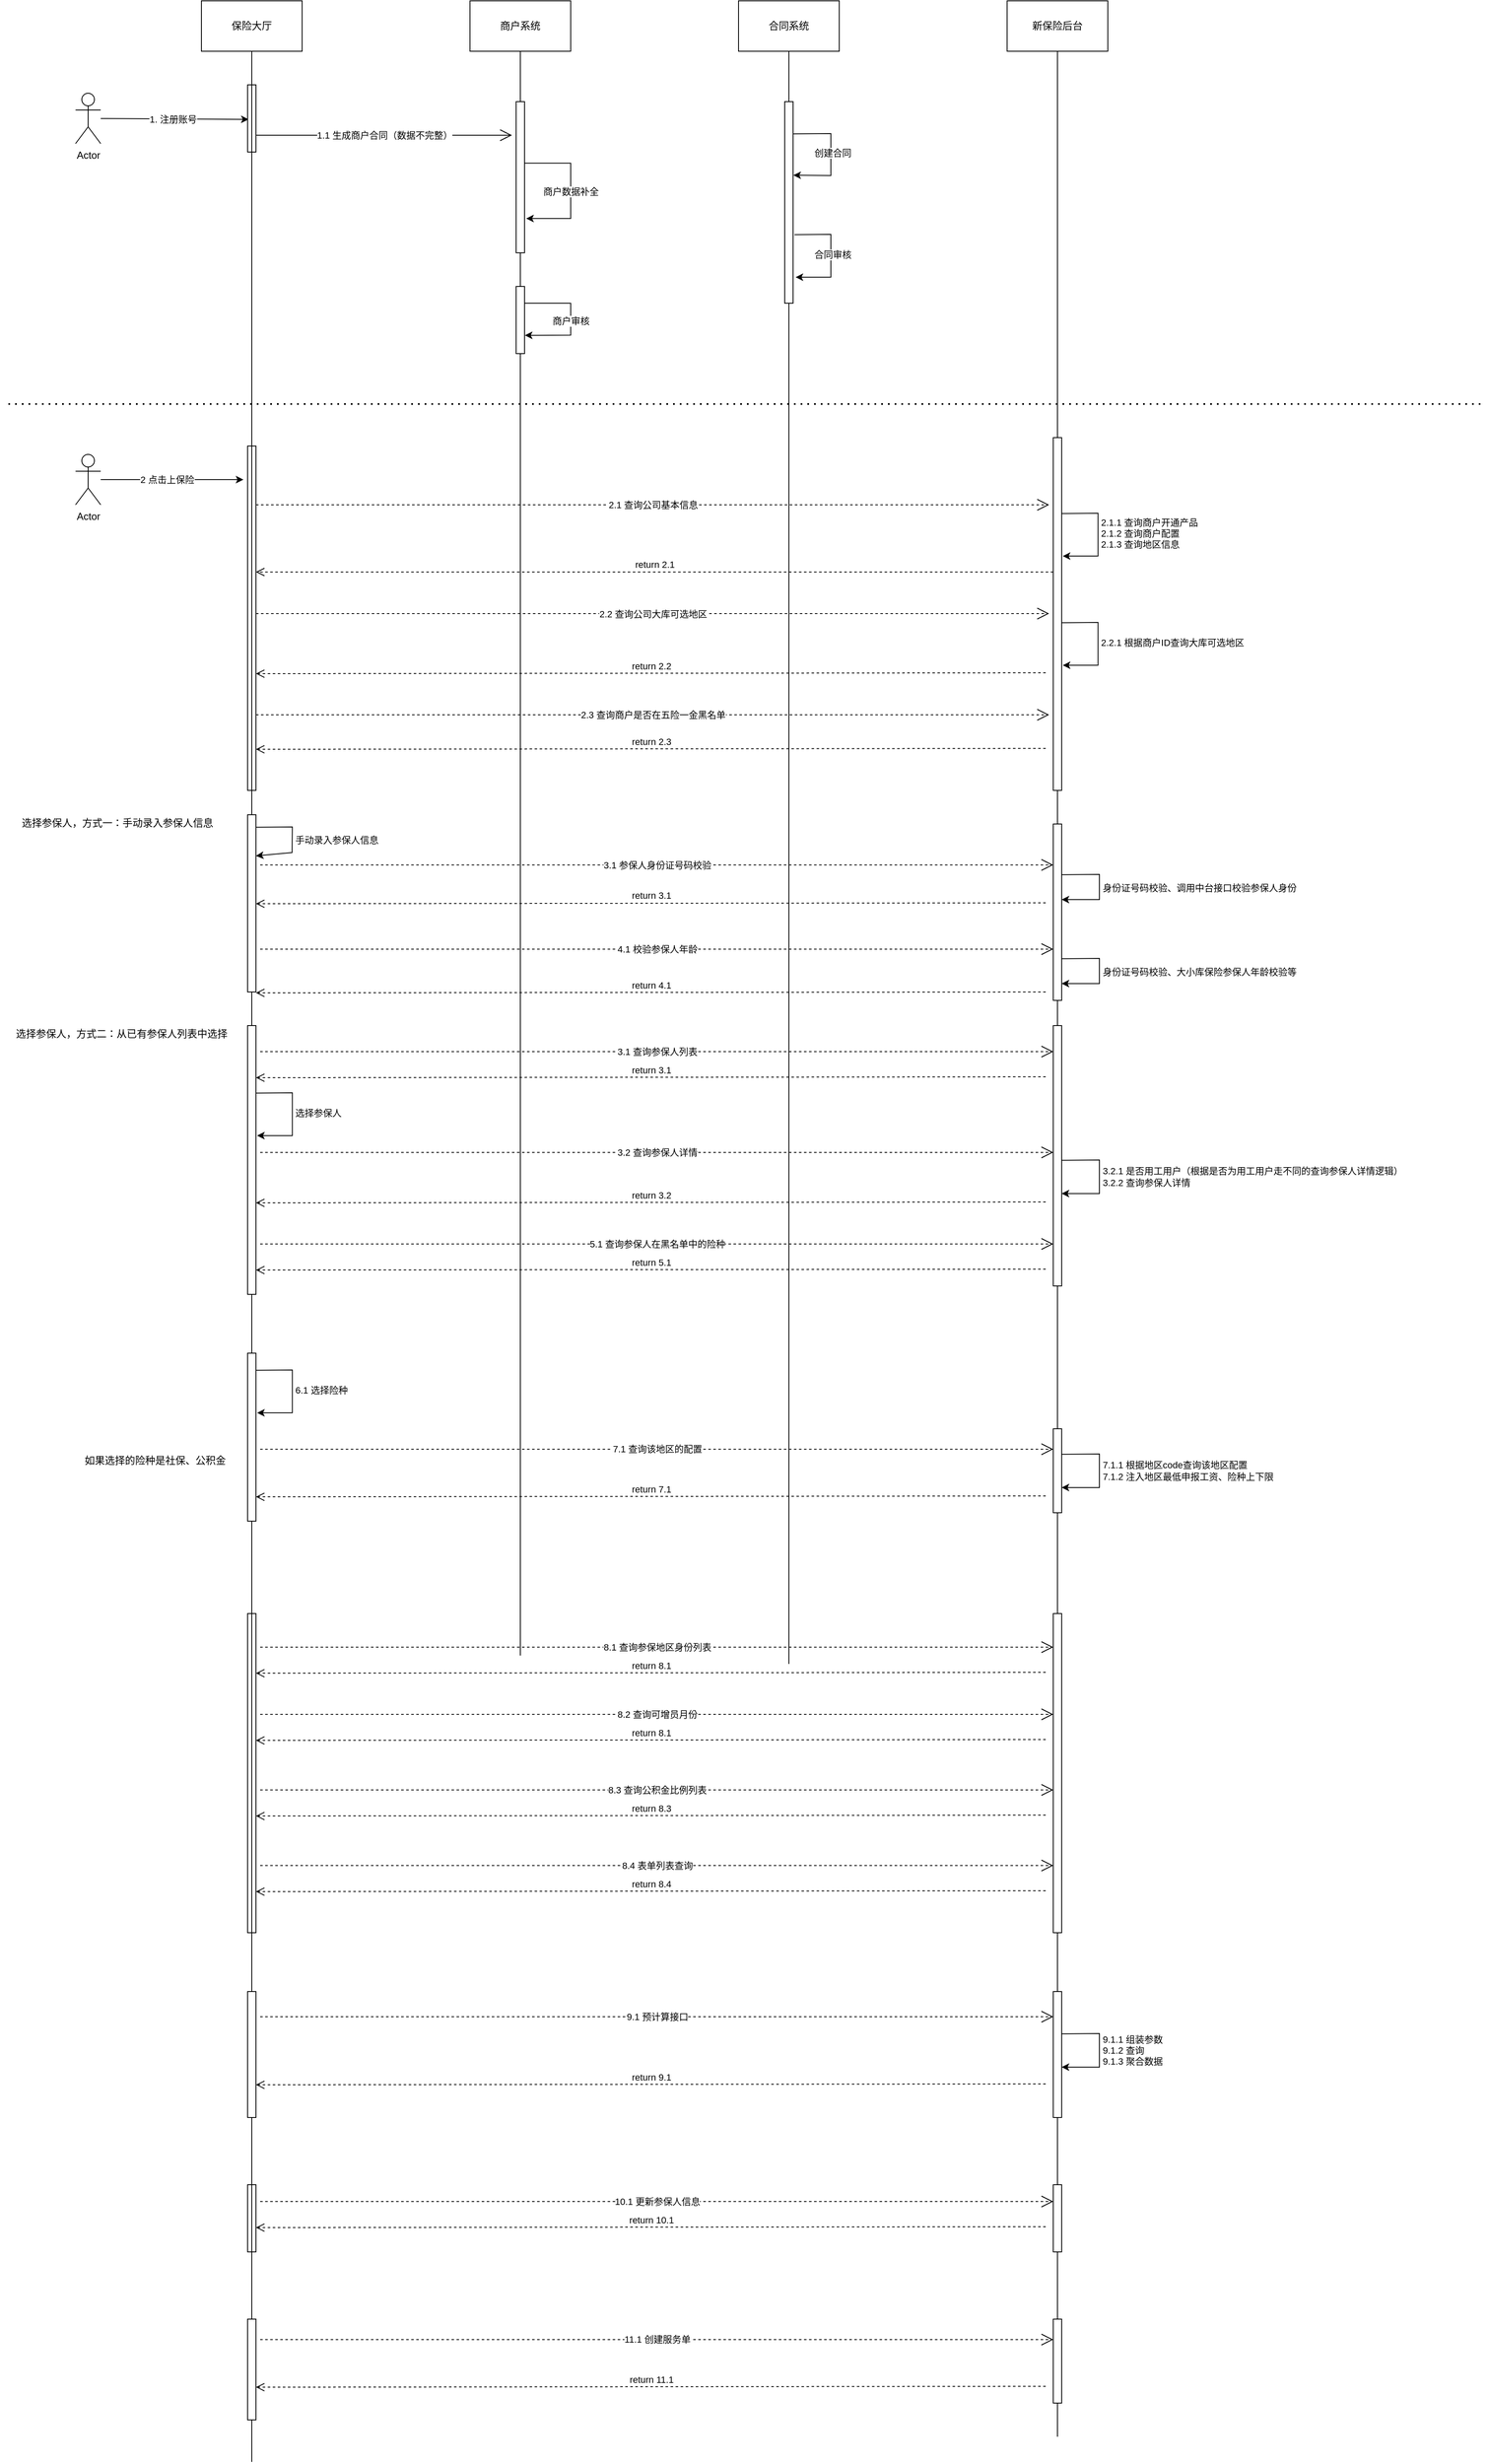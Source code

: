 <mxfile version="18.0.3" type="github">
  <diagram id="d8w7R_K9KF0pSqCfr8D_" name="Page-1">
    <mxGraphModel dx="2610" dy="993" grid="1" gridSize="10" guides="1" tooltips="1" connect="1" arrows="1" fold="1" page="1" pageScale="1" pageWidth="827" pageHeight="1169" math="0" shadow="0">
      <root>
        <mxCell id="0" />
        <mxCell id="1" parent="0" />
        <mxCell id="V_4nD2PLSTLIcI9bDjK_-57" value="" style="html=1;points=[];perimeter=orthogonalPerimeter;" vertex="1" parent="1">
          <mxGeometry x="455" y="380" width="10" height="80" as="geometry" />
        </mxCell>
        <mxCell id="V_4nD2PLSTLIcI9bDjK_-1" value="保险大厅" style="rounded=0;whiteSpace=wrap;html=1;" vertex="1" parent="1">
          <mxGeometry x="80" y="40" width="120" height="60" as="geometry" />
        </mxCell>
        <mxCell id="V_4nD2PLSTLIcI9bDjK_-54" style="edgeStyle=orthogonalEdgeStyle;rounded=0;orthogonalLoop=1;jettySize=auto;html=1;startArrow=none;startFill=0;endArrow=none;endFill=0;strokeWidth=1;" edge="1" parent="1" source="V_4nD2PLSTLIcI9bDjK_-57">
          <mxGeometry relative="1" as="geometry">
            <mxPoint x="460" y="2010" as="targetPoint" />
          </mxGeometry>
        </mxCell>
        <mxCell id="V_4nD2PLSTLIcI9bDjK_-2" value="商户系统" style="rounded=0;whiteSpace=wrap;html=1;" vertex="1" parent="1">
          <mxGeometry x="400" y="40" width="120" height="60" as="geometry" />
        </mxCell>
        <mxCell id="V_4nD2PLSTLIcI9bDjK_-52" style="edgeStyle=orthogonalEdgeStyle;rounded=0;orthogonalLoop=1;jettySize=auto;html=1;startArrow=none;startFill=0;endArrow=none;endFill=0;strokeWidth=1;" edge="1" parent="1" source="V_4nD2PLSTLIcI9bDjK_-50">
          <mxGeometry relative="1" as="geometry">
            <mxPoint x="780" y="2020" as="targetPoint" />
          </mxGeometry>
        </mxCell>
        <mxCell id="V_4nD2PLSTLIcI9bDjK_-3" value="合同系统" style="rounded=0;whiteSpace=wrap;html=1;" vertex="1" parent="1">
          <mxGeometry x="720" y="40" width="120" height="60" as="geometry" />
        </mxCell>
        <mxCell id="V_4nD2PLSTLIcI9bDjK_-87" style="edgeStyle=orthogonalEdgeStyle;rounded=0;orthogonalLoop=1;jettySize=auto;html=1;startArrow=none;startFill=0;endArrow=none;endFill=0;strokeWidth=1;" edge="1" parent="1" source="V_4nD2PLSTLIcI9bDjK_-188">
          <mxGeometry relative="1" as="geometry">
            <mxPoint x="1100" y="2940" as="targetPoint" />
          </mxGeometry>
        </mxCell>
        <mxCell id="V_4nD2PLSTLIcI9bDjK_-4" value="新保险后台" style="rounded=0;whiteSpace=wrap;html=1;" vertex="1" parent="1">
          <mxGeometry x="1040" y="40" width="120" height="60" as="geometry" />
        </mxCell>
        <mxCell id="V_4nD2PLSTLIcI9bDjK_-13" style="edgeStyle=none;rounded=0;orthogonalLoop=1;jettySize=auto;html=1;endArrow=classic;endFill=1;strokeWidth=1;entryX=0.122;entryY=0.514;entryDx=0;entryDy=0;entryPerimeter=0;" edge="1" parent="1" source="V_4nD2PLSTLIcI9bDjK_-9" target="V_4nD2PLSTLIcI9bDjK_-17">
          <mxGeometry relative="1" as="geometry">
            <mxPoint x="100" y="180" as="targetPoint" />
          </mxGeometry>
        </mxCell>
        <mxCell id="V_4nD2PLSTLIcI9bDjK_-14" value="1. 注册账号" style="edgeLabel;html=1;align=center;verticalAlign=middle;resizable=0;points=[];" vertex="1" connectable="0" parent="V_4nD2PLSTLIcI9bDjK_-13">
          <mxGeometry x="-0.027" relative="1" as="geometry">
            <mxPoint as="offset" />
          </mxGeometry>
        </mxCell>
        <mxCell id="V_4nD2PLSTLIcI9bDjK_-9" value="Actor" style="shape=umlActor;verticalLabelPosition=bottom;verticalAlign=top;html=1;outlineConnect=0;" vertex="1" parent="1">
          <mxGeometry x="-70" y="150" width="30" height="60" as="geometry" />
        </mxCell>
        <mxCell id="V_4nD2PLSTLIcI9bDjK_-17" value="" style="html=1;points=[];perimeter=orthogonalPerimeter;" vertex="1" parent="1">
          <mxGeometry x="135" y="140" width="10" height="80" as="geometry" />
        </mxCell>
        <mxCell id="V_4nD2PLSTLIcI9bDjK_-24" value="1.1 生成商户合同（数据不完整）" style="endArrow=open;endSize=12;html=1;rounded=0;strokeWidth=1;" edge="1" parent="1">
          <mxGeometry width="160" relative="1" as="geometry">
            <mxPoint x="145" y="200" as="sourcePoint" />
            <mxPoint x="450" y="200" as="targetPoint" />
          </mxGeometry>
        </mxCell>
        <mxCell id="V_4nD2PLSTLIcI9bDjK_-40" value="" style="edgeStyle=elbowEdgeStyle;elbow=vertical;endArrow=classic;html=1;rounded=0;strokeWidth=1;exitX=1;exitY=0.407;exitDx=0;exitDy=0;exitPerimeter=0;entryX=1.2;entryY=0.773;entryDx=0;entryDy=0;entryPerimeter=0;" edge="1" parent="1" source="V_4nD2PLSTLIcI9bDjK_-25" target="V_4nD2PLSTLIcI9bDjK_-25">
          <mxGeometry width="50" height="50" relative="1" as="geometry">
            <mxPoint x="470" y="270" as="sourcePoint" />
            <mxPoint x="520" y="220" as="targetPoint" />
            <Array as="points">
              <mxPoint x="520" y="240" />
              <mxPoint x="510" y="220" />
            </Array>
          </mxGeometry>
        </mxCell>
        <mxCell id="V_4nD2PLSTLIcI9bDjK_-41" value="商户数据补全" style="edgeLabel;html=1;align=center;verticalAlign=middle;resizable=0;points=[];" vertex="1" connectable="0" parent="V_4nD2PLSTLIcI9bDjK_-40">
          <mxGeometry x="-0.137" y="2" relative="1" as="geometry">
            <mxPoint x="-2" y="13" as="offset" />
          </mxGeometry>
        </mxCell>
        <mxCell id="V_4nD2PLSTLIcI9bDjK_-25" value="" style="html=1;points=[];perimeter=orthogonalPerimeter;" vertex="1" parent="1">
          <mxGeometry x="455" y="160" width="10" height="180" as="geometry" />
        </mxCell>
        <mxCell id="V_4nD2PLSTLIcI9bDjK_-55" value="" style="edgeStyle=orthogonalEdgeStyle;rounded=0;orthogonalLoop=1;jettySize=auto;html=1;startArrow=none;startFill=0;endArrow=none;endFill=0;strokeWidth=1;" edge="1" parent="1" source="V_4nD2PLSTLIcI9bDjK_-2" target="V_4nD2PLSTLIcI9bDjK_-25">
          <mxGeometry relative="1" as="geometry">
            <mxPoint x="460" y="982.5" as="targetPoint" />
            <mxPoint x="460" y="100.0" as="sourcePoint" />
          </mxGeometry>
        </mxCell>
        <mxCell id="V_4nD2PLSTLIcI9bDjK_-58" value="" style="edgeStyle=orthogonalEdgeStyle;rounded=0;orthogonalLoop=1;jettySize=auto;html=1;startArrow=none;startFill=0;endArrow=none;endFill=0;strokeWidth=1;" edge="1" parent="1" source="V_4nD2PLSTLIcI9bDjK_-25" target="V_4nD2PLSTLIcI9bDjK_-57">
          <mxGeometry relative="1" as="geometry">
            <mxPoint x="460" y="982.5" as="targetPoint" />
            <mxPoint x="460" y="310" as="sourcePoint" />
          </mxGeometry>
        </mxCell>
        <mxCell id="V_4nD2PLSTLIcI9bDjK_-67" value="" style="endArrow=classic;html=1;rounded=0;strokeWidth=1;entryX=1.042;entryY=0.728;entryDx=0;entryDy=0;entryPerimeter=0;" edge="1" parent="1" target="V_4nD2PLSTLIcI9bDjK_-57">
          <mxGeometry width="50" height="50" relative="1" as="geometry">
            <mxPoint x="465" y="400" as="sourcePoint" />
            <mxPoint x="560" y="410" as="targetPoint" />
            <Array as="points">
              <mxPoint x="520" y="400" />
              <mxPoint x="520" y="438" />
            </Array>
          </mxGeometry>
        </mxCell>
        <mxCell id="V_4nD2PLSTLIcI9bDjK_-68" value="商户审核" style="edgeLabel;html=1;align=center;verticalAlign=middle;resizable=0;points=[];" vertex="1" connectable="0" parent="V_4nD2PLSTLIcI9bDjK_-67">
          <mxGeometry x="-0.102" relative="1" as="geometry">
            <mxPoint y="9" as="offset" />
          </mxGeometry>
        </mxCell>
        <mxCell id="V_4nD2PLSTLIcI9bDjK_-69" value="" style="endArrow=classic;html=1;rounded=0;strokeWidth=1;exitX=1.033;exitY=0.16;exitDx=0;exitDy=0;exitPerimeter=0;entryX=1.033;entryY=0.365;entryDx=0;entryDy=0;entryPerimeter=0;" edge="1" parent="1" source="V_4nD2PLSTLIcI9bDjK_-50" target="V_4nD2PLSTLIcI9bDjK_-50">
          <mxGeometry width="50" height="50" relative="1" as="geometry">
            <mxPoint x="786" y="350" as="sourcePoint" />
            <mxPoint x="786" y="390" as="targetPoint" />
            <Array as="points">
              <mxPoint x="830" y="198" />
              <mxPoint x="830" y="248" />
            </Array>
          </mxGeometry>
        </mxCell>
        <mxCell id="V_4nD2PLSTLIcI9bDjK_-70" value="创建合同" style="edgeLabel;html=1;align=center;verticalAlign=middle;resizable=0;points=[];" vertex="1" connectable="0" parent="V_4nD2PLSTLIcI9bDjK_-69">
          <mxGeometry x="-0.036" y="2" relative="1" as="geometry">
            <mxPoint as="offset" />
          </mxGeometry>
        </mxCell>
        <mxCell id="V_4nD2PLSTLIcI9bDjK_-72" value="" style="endArrow=classic;html=1;rounded=0;strokeWidth=1;exitX=1.167;exitY=0.66;exitDx=0;exitDy=0;exitPerimeter=0;entryX=1.3;entryY=0.871;entryDx=0;entryDy=0;entryPerimeter=0;" edge="1" parent="1" source="V_4nD2PLSTLIcI9bDjK_-50" target="V_4nD2PLSTLIcI9bDjK_-50">
          <mxGeometry width="50" height="50" relative="1" as="geometry">
            <mxPoint x="770" y="570" as="sourcePoint" />
            <mxPoint x="785" y="560" as="targetPoint" />
            <Array as="points">
              <mxPoint x="830" y="318" />
              <mxPoint x="830" y="369" />
            </Array>
          </mxGeometry>
        </mxCell>
        <mxCell id="V_4nD2PLSTLIcI9bDjK_-73" value="合同审核" style="edgeLabel;html=1;align=center;verticalAlign=middle;resizable=0;points=[];" vertex="1" connectable="0" parent="V_4nD2PLSTLIcI9bDjK_-72">
          <mxGeometry x="-0.128" y="2" relative="1" as="geometry">
            <mxPoint y="8" as="offset" />
          </mxGeometry>
        </mxCell>
        <mxCell id="V_4nD2PLSTLIcI9bDjK_-50" value="" style="html=1;points=[];perimeter=orthogonalPerimeter;" vertex="1" parent="1">
          <mxGeometry x="775" y="160" width="10" height="240" as="geometry" />
        </mxCell>
        <mxCell id="V_4nD2PLSTLIcI9bDjK_-75" value="" style="edgeStyle=orthogonalEdgeStyle;rounded=0;orthogonalLoop=1;jettySize=auto;html=1;startArrow=none;startFill=0;endArrow=none;endFill=0;strokeWidth=1;" edge="1" parent="1" source="V_4nD2PLSTLIcI9bDjK_-3" target="V_4nD2PLSTLIcI9bDjK_-50">
          <mxGeometry relative="1" as="geometry">
            <mxPoint x="780" y="1681.25" as="targetPoint" />
            <mxPoint x="780" y="100" as="sourcePoint" />
          </mxGeometry>
        </mxCell>
        <mxCell id="V_4nD2PLSTLIcI9bDjK_-82" value="" style="html=1;points=[];perimeter=orthogonalPerimeter;" vertex="1" parent="1">
          <mxGeometry x="135" y="570" width="10" height="410" as="geometry" />
        </mxCell>
        <mxCell id="V_4nD2PLSTLIcI9bDjK_-85" style="edgeStyle=orthogonalEdgeStyle;rounded=0;orthogonalLoop=1;jettySize=auto;html=1;startArrow=none;startFill=0;endArrow=classic;endFill=1;strokeWidth=1;" edge="1" parent="1" source="V_4nD2PLSTLIcI9bDjK_-83">
          <mxGeometry relative="1" as="geometry">
            <mxPoint x="130" y="610" as="targetPoint" />
          </mxGeometry>
        </mxCell>
        <mxCell id="V_4nD2PLSTLIcI9bDjK_-86" value="2 点击上保险" style="edgeLabel;html=1;align=center;verticalAlign=middle;resizable=0;points=[];" vertex="1" connectable="0" parent="V_4nD2PLSTLIcI9bDjK_-85">
          <mxGeometry x="-0.299" y="4" relative="1" as="geometry">
            <mxPoint x="19" y="4" as="offset" />
          </mxGeometry>
        </mxCell>
        <mxCell id="V_4nD2PLSTLIcI9bDjK_-83" value="Actor" style="shape=umlActor;verticalLabelPosition=bottom;verticalAlign=top;html=1;outlineConnect=0;" vertex="1" parent="1">
          <mxGeometry x="-70" y="580" width="30" height="60" as="geometry" />
        </mxCell>
        <mxCell id="V_4nD2PLSTLIcI9bDjK_-88" value="" style="html=1;points=[];perimeter=orthogonalPerimeter;" vertex="1" parent="1">
          <mxGeometry x="1095" y="560" width="10" height="420" as="geometry" />
        </mxCell>
        <mxCell id="V_4nD2PLSTLIcI9bDjK_-89" value="" style="edgeStyle=orthogonalEdgeStyle;rounded=0;orthogonalLoop=1;jettySize=auto;html=1;startArrow=none;startFill=0;endArrow=none;endFill=0;strokeWidth=1;" edge="1" parent="1" source="V_4nD2PLSTLIcI9bDjK_-4" target="V_4nD2PLSTLIcI9bDjK_-88">
          <mxGeometry relative="1" as="geometry">
            <mxPoint x="1100" y="2246" as="targetPoint" />
            <mxPoint x="1100" y="100" as="sourcePoint" />
          </mxGeometry>
        </mxCell>
        <mxCell id="V_4nD2PLSTLIcI9bDjK_-90" value="2.1 查询公司基本信息" style="endArrow=open;endSize=12;dashed=1;html=1;rounded=0;strokeWidth=1;" edge="1" parent="1">
          <mxGeometry width="160" relative="1" as="geometry">
            <mxPoint x="145" y="640" as="sourcePoint" />
            <mxPoint x="1090" y="640" as="targetPoint" />
          </mxGeometry>
        </mxCell>
        <mxCell id="V_4nD2PLSTLIcI9bDjK_-91" value="2.2 查询公司大库可选地区" style="endArrow=open;endSize=12;dashed=1;html=1;rounded=0;strokeWidth=1;" edge="1" parent="1">
          <mxGeometry width="160" relative="1" as="geometry">
            <mxPoint x="145" y="769.5" as="sourcePoint" />
            <mxPoint x="1090" y="769.5" as="targetPoint" />
          </mxGeometry>
        </mxCell>
        <mxCell id="V_4nD2PLSTLIcI9bDjK_-92" value="2.3 查询商户是否在五险一金黑名单" style="endArrow=open;endSize=12;dashed=1;html=1;rounded=0;strokeWidth=1;" edge="1" parent="1">
          <mxGeometry width="160" relative="1" as="geometry">
            <mxPoint x="145" y="890" as="sourcePoint" />
            <mxPoint x="1090" y="890" as="targetPoint" />
          </mxGeometry>
        </mxCell>
        <mxCell id="V_4nD2PLSTLIcI9bDjK_-99" value="" style="endArrow=classic;html=1;rounded=0;strokeWidth=1;exitX=1.167;exitY=0.66;exitDx=0;exitDy=0;exitPerimeter=0;entryX=1.3;entryY=0.871;entryDx=0;entryDy=0;entryPerimeter=0;" edge="1" parent="1">
          <mxGeometry width="50" height="50" relative="1" as="geometry">
            <mxPoint x="1105" y="650.4" as="sourcePoint" />
            <mxPoint x="1106.33" y="701.04" as="targetPoint" />
            <Array as="points">
              <mxPoint x="1148.33" y="650" />
              <mxPoint x="1148.33" y="701" />
            </Array>
          </mxGeometry>
        </mxCell>
        <mxCell id="V_4nD2PLSTLIcI9bDjK_-100" value="2.1.1 查询商户开通产品&lt;br&gt;2.1.2 查询商户配置&lt;br&gt;2.1.3 查询地区信息" style="edgeLabel;html=1;align=left;verticalAlign=middle;resizable=0;points=[];" vertex="1" connectable="0" parent="V_4nD2PLSTLIcI9bDjK_-99">
          <mxGeometry x="-0.128" y="2" relative="1" as="geometry">
            <mxPoint y="8" as="offset" />
          </mxGeometry>
        </mxCell>
        <mxCell id="V_4nD2PLSTLIcI9bDjK_-101" value="return 2.1" style="html=1;verticalAlign=bottom;endArrow=open;dashed=1;endSize=8;rounded=0;strokeWidth=1;" edge="1" parent="1" target="V_4nD2PLSTLIcI9bDjK_-82">
          <mxGeometry relative="1" as="geometry">
            <mxPoint x="1095" y="720" as="sourcePoint" />
            <mxPoint x="155" y="720" as="targetPoint" />
          </mxGeometry>
        </mxCell>
        <mxCell id="V_4nD2PLSTLIcI9bDjK_-102" value="" style="endArrow=classic;html=1;rounded=0;strokeWidth=1;exitX=1.167;exitY=0.66;exitDx=0;exitDy=0;exitPerimeter=0;entryX=1.3;entryY=0.871;entryDx=0;entryDy=0;entryPerimeter=0;" edge="1" parent="1">
          <mxGeometry width="50" height="50" relative="1" as="geometry">
            <mxPoint x="1105" y="780.4" as="sourcePoint" />
            <mxPoint x="1106.33" y="831.04" as="targetPoint" />
            <Array as="points">
              <mxPoint x="1148.33" y="780" />
              <mxPoint x="1148.33" y="831" />
            </Array>
          </mxGeometry>
        </mxCell>
        <mxCell id="V_4nD2PLSTLIcI9bDjK_-103" value="2.2.1 根据商户ID查询大库可选地区" style="edgeLabel;html=1;align=left;verticalAlign=middle;resizable=0;points=[];" vertex="1" connectable="0" parent="V_4nD2PLSTLIcI9bDjK_-102">
          <mxGeometry x="-0.128" y="2" relative="1" as="geometry">
            <mxPoint y="8" as="offset" />
          </mxGeometry>
        </mxCell>
        <mxCell id="V_4nD2PLSTLIcI9bDjK_-104" value="return 2.2" style="html=1;verticalAlign=bottom;endArrow=open;dashed=1;endSize=8;rounded=0;strokeWidth=1;exitX=-0.4;exitY=0.384;exitDx=0;exitDy=0;exitPerimeter=0;" edge="1" parent="1">
          <mxGeometry relative="1" as="geometry">
            <mxPoint x="1086" y="840" as="sourcePoint" />
            <mxPoint x="145" y="841.04" as="targetPoint" />
          </mxGeometry>
        </mxCell>
        <mxCell id="V_4nD2PLSTLIcI9bDjK_-105" value="return 2.3" style="html=1;verticalAlign=bottom;endArrow=open;dashed=1;endSize=8;rounded=0;strokeWidth=1;exitX=-0.4;exitY=0.384;exitDx=0;exitDy=0;exitPerimeter=0;" edge="1" parent="1">
          <mxGeometry relative="1" as="geometry">
            <mxPoint x="1086" y="930" as="sourcePoint" />
            <mxPoint x="145" y="931.04" as="targetPoint" />
          </mxGeometry>
        </mxCell>
        <mxCell id="V_4nD2PLSTLIcI9bDjK_-142" style="edgeStyle=orthogonalEdgeStyle;rounded=0;orthogonalLoop=1;jettySize=auto;html=1;startArrow=none;startFill=0;endArrow=none;endFill=0;strokeWidth=1;" edge="1" parent="1" source="V_4nD2PLSTLIcI9bDjK_-194">
          <mxGeometry relative="1" as="geometry">
            <mxPoint x="140" y="2970" as="targetPoint" />
          </mxGeometry>
        </mxCell>
        <mxCell id="V_4nD2PLSTLIcI9bDjK_-107" value="" style="html=1;points=[];perimeter=orthogonalPerimeter;" vertex="1" parent="1">
          <mxGeometry x="135" y="1260" width="10" height="320" as="geometry" />
        </mxCell>
        <mxCell id="V_4nD2PLSTLIcI9bDjK_-108" value="" style="edgeStyle=orthogonalEdgeStyle;rounded=0;orthogonalLoop=1;jettySize=auto;html=1;startArrow=none;startFill=0;endArrow=none;endFill=0;strokeWidth=1;" edge="1" parent="1" source="V_4nD2PLSTLIcI9bDjK_-128" target="V_4nD2PLSTLIcI9bDjK_-107">
          <mxGeometry relative="1" as="geometry">
            <mxPoint x="140" y="1670" as="targetPoint" />
            <mxPoint x="140" y="100" as="sourcePoint" />
          </mxGeometry>
        </mxCell>
        <mxCell id="V_4nD2PLSTLIcI9bDjK_-111" value="" style="html=1;points=[];perimeter=orthogonalPerimeter;" vertex="1" parent="1">
          <mxGeometry x="1095" y="1260" width="10" height="310" as="geometry" />
        </mxCell>
        <mxCell id="V_4nD2PLSTLIcI9bDjK_-112" value="" style="edgeStyle=orthogonalEdgeStyle;rounded=0;orthogonalLoop=1;jettySize=auto;html=1;startArrow=none;startFill=0;endArrow=none;endFill=0;strokeWidth=1;" edge="1" parent="1" source="V_4nD2PLSTLIcI9bDjK_-133" target="V_4nD2PLSTLIcI9bDjK_-111">
          <mxGeometry relative="1" as="geometry">
            <mxPoint x="1100" y="2246" as="targetPoint" />
            <mxPoint x="1100" y="980" as="sourcePoint" />
          </mxGeometry>
        </mxCell>
        <mxCell id="V_4nD2PLSTLIcI9bDjK_-113" value="3.1 查询参保人列表" style="endArrow=open;endSize=12;dashed=1;html=1;rounded=0;strokeWidth=1;" edge="1" parent="1">
          <mxGeometry width="160" relative="1" as="geometry">
            <mxPoint x="150" y="1291" as="sourcePoint" />
            <mxPoint x="1095" y="1291" as="targetPoint" />
          </mxGeometry>
        </mxCell>
        <mxCell id="V_4nD2PLSTLIcI9bDjK_-114" value="" style="endArrow=classic;html=1;rounded=0;strokeWidth=1;exitX=1.167;exitY=0.66;exitDx=0;exitDy=0;exitPerimeter=0;entryX=1.3;entryY=0.871;entryDx=0;entryDy=0;entryPerimeter=0;" edge="1" parent="1">
          <mxGeometry width="50" height="50" relative="1" as="geometry">
            <mxPoint x="145" y="1340.36" as="sourcePoint" />
            <mxPoint x="146.33" y="1391" as="targetPoint" />
            <Array as="points">
              <mxPoint x="188.33" y="1339.96" />
              <mxPoint x="188.33" y="1390.96" />
            </Array>
          </mxGeometry>
        </mxCell>
        <mxCell id="V_4nD2PLSTLIcI9bDjK_-115" value="选择参保人" style="edgeLabel;html=1;align=left;verticalAlign=middle;resizable=0;points=[];" vertex="1" connectable="0" parent="V_4nD2PLSTLIcI9bDjK_-114">
          <mxGeometry x="-0.128" y="2" relative="1" as="geometry">
            <mxPoint y="8" as="offset" />
          </mxGeometry>
        </mxCell>
        <mxCell id="V_4nD2PLSTLIcI9bDjK_-117" value="return 3.1" style="html=1;verticalAlign=bottom;endArrow=open;dashed=1;endSize=8;rounded=0;strokeWidth=1;exitX=-0.4;exitY=0.384;exitDx=0;exitDy=0;exitPerimeter=0;" edge="1" parent="1">
          <mxGeometry relative="1" as="geometry">
            <mxPoint x="1086" y="1321" as="sourcePoint" />
            <mxPoint x="145" y="1322.04" as="targetPoint" />
          </mxGeometry>
        </mxCell>
        <mxCell id="V_4nD2PLSTLIcI9bDjK_-119" value="3.2 查询参保人详情" style="endArrow=open;endSize=12;dashed=1;html=1;rounded=0;strokeWidth=1;" edge="1" parent="1">
          <mxGeometry width="160" relative="1" as="geometry">
            <mxPoint x="150" y="1411" as="sourcePoint" />
            <mxPoint x="1095" y="1411" as="targetPoint" />
          </mxGeometry>
        </mxCell>
        <mxCell id="V_4nD2PLSTLIcI9bDjK_-121" value="return 3.2" style="html=1;verticalAlign=bottom;endArrow=open;dashed=1;endSize=8;rounded=0;strokeWidth=1;exitX=-0.4;exitY=0.384;exitDx=0;exitDy=0;exitPerimeter=0;" edge="1" parent="1">
          <mxGeometry relative="1" as="geometry">
            <mxPoint x="1086" y="1470" as="sourcePoint" />
            <mxPoint x="145" y="1471.04" as="targetPoint" />
          </mxGeometry>
        </mxCell>
        <mxCell id="V_4nD2PLSTLIcI9bDjK_-122" value="选择参保人，方式二：从已有参保人列表中选择" style="text;html=1;strokeColor=none;fillColor=none;align=center;verticalAlign=middle;whiteSpace=wrap;rounded=0;" vertex="1" parent="1">
          <mxGeometry x="-150" y="1260" width="270" height="19" as="geometry" />
        </mxCell>
        <mxCell id="V_4nD2PLSTLIcI9bDjK_-128" value="" style="html=1;points=[];perimeter=orthogonalPerimeter;" vertex="1" parent="1">
          <mxGeometry x="135" y="1009" width="10" height="211" as="geometry" />
        </mxCell>
        <mxCell id="V_4nD2PLSTLIcI9bDjK_-129" value="" style="edgeStyle=orthogonalEdgeStyle;rounded=0;orthogonalLoop=1;jettySize=auto;html=1;startArrow=none;startFill=0;endArrow=none;endFill=0;strokeWidth=1;" edge="1" parent="1" source="V_4nD2PLSTLIcI9bDjK_-1" target="V_4nD2PLSTLIcI9bDjK_-128">
          <mxGeometry relative="1" as="geometry">
            <mxPoint x="140" y="1129" as="targetPoint" />
            <mxPoint x="140" y="100" as="sourcePoint" />
          </mxGeometry>
        </mxCell>
        <mxCell id="V_4nD2PLSTLIcI9bDjK_-130" value="" style="endArrow=classic;html=1;rounded=0;strokeWidth=1;exitX=1.167;exitY=0.66;exitDx=0;exitDy=0;exitPerimeter=0;entryX=1;entryY=0.232;entryDx=0;entryDy=0;entryPerimeter=0;" edge="1" parent="1" target="V_4nD2PLSTLIcI9bDjK_-128">
          <mxGeometry width="50" height="50" relative="1" as="geometry">
            <mxPoint x="145" y="1023.88" as="sourcePoint" />
            <mxPoint x="150" y="1060" as="targetPoint" />
            <Array as="points">
              <mxPoint x="188.33" y="1023.48" />
              <mxPoint x="188" y="1054" />
            </Array>
          </mxGeometry>
        </mxCell>
        <mxCell id="V_4nD2PLSTLIcI9bDjK_-131" value="手动录入参保人信息" style="edgeLabel;html=1;align=left;verticalAlign=middle;resizable=0;points=[];" vertex="1" connectable="0" parent="V_4nD2PLSTLIcI9bDjK_-130">
          <mxGeometry x="-0.128" y="2" relative="1" as="geometry">
            <mxPoint y="8" as="offset" />
          </mxGeometry>
        </mxCell>
        <mxCell id="V_4nD2PLSTLIcI9bDjK_-132" value="选择参保人，方式一：手动录入参保人信息" style="text;html=1;strokeColor=none;fillColor=none;align=center;verticalAlign=middle;whiteSpace=wrap;rounded=0;" vertex="1" parent="1">
          <mxGeometry x="-160" y="1009" width="280" height="19" as="geometry" />
        </mxCell>
        <mxCell id="V_4nD2PLSTLIcI9bDjK_-133" value="" style="html=1;points=[];perimeter=orthogonalPerimeter;" vertex="1" parent="1">
          <mxGeometry x="1095" y="1020" width="10" height="210" as="geometry" />
        </mxCell>
        <mxCell id="V_4nD2PLSTLIcI9bDjK_-134" value="" style="edgeStyle=orthogonalEdgeStyle;rounded=0;orthogonalLoop=1;jettySize=auto;html=1;startArrow=none;startFill=0;endArrow=none;endFill=0;strokeWidth=1;" edge="1" parent="1" source="V_4nD2PLSTLIcI9bDjK_-88" target="V_4nD2PLSTLIcI9bDjK_-133">
          <mxGeometry relative="1" as="geometry">
            <mxPoint x="1100" y="1129" as="targetPoint" />
            <mxPoint x="1100" y="980" as="sourcePoint" />
          </mxGeometry>
        </mxCell>
        <mxCell id="V_4nD2PLSTLIcI9bDjK_-135" value="3.1 参保人身份证号码校验" style="endArrow=open;endSize=12;dashed=1;html=1;rounded=0;strokeWidth=1;" edge="1" parent="1">
          <mxGeometry width="160" relative="1" as="geometry">
            <mxPoint x="150" y="1068.75" as="sourcePoint" />
            <mxPoint x="1095" y="1068.75" as="targetPoint" />
          </mxGeometry>
        </mxCell>
        <mxCell id="V_4nD2PLSTLIcI9bDjK_-136" value="return 3.1" style="html=1;verticalAlign=bottom;endArrow=open;dashed=1;endSize=8;rounded=0;strokeWidth=1;exitX=-0.4;exitY=0.384;exitDx=0;exitDy=0;exitPerimeter=0;" edge="1" parent="1">
          <mxGeometry relative="1" as="geometry">
            <mxPoint x="1086" y="1113.88" as="sourcePoint" />
            <mxPoint x="145" y="1114.92" as="targetPoint" />
          </mxGeometry>
        </mxCell>
        <mxCell id="V_4nD2PLSTLIcI9bDjK_-138" value="" style="endArrow=none;dashed=1;html=1;dashPattern=1 3;strokeWidth=2;rounded=0;" edge="1" parent="1">
          <mxGeometry width="50" height="50" relative="1" as="geometry">
            <mxPoint x="-150" y="520" as="sourcePoint" />
            <mxPoint x="1610" y="520" as="targetPoint" />
          </mxGeometry>
        </mxCell>
        <mxCell id="V_4nD2PLSTLIcI9bDjK_-139" value="4.1 校验参保人年龄" style="endArrow=open;endSize=12;dashed=1;html=1;rounded=0;strokeWidth=1;" edge="1" parent="1">
          <mxGeometry width="160" relative="1" as="geometry">
            <mxPoint x="150" y="1169" as="sourcePoint" />
            <mxPoint x="1095" y="1169" as="targetPoint" />
          </mxGeometry>
        </mxCell>
        <mxCell id="V_4nD2PLSTLIcI9bDjK_-140" value="return 4.1" style="html=1;verticalAlign=bottom;endArrow=open;dashed=1;endSize=8;rounded=0;strokeWidth=1;exitX=-0.4;exitY=0.384;exitDx=0;exitDy=0;exitPerimeter=0;" edge="1" parent="1">
          <mxGeometry relative="1" as="geometry">
            <mxPoint x="1086" y="1220" as="sourcePoint" />
            <mxPoint x="145" y="1221.04" as="targetPoint" />
          </mxGeometry>
        </mxCell>
        <mxCell id="V_4nD2PLSTLIcI9bDjK_-145" value="5.1 查询参保人在黑名单中的险种" style="endArrow=open;endSize=12;dashed=1;html=1;rounded=0;strokeWidth=1;" edge="1" parent="1">
          <mxGeometry width="160" relative="1" as="geometry">
            <mxPoint x="150" y="1520" as="sourcePoint" />
            <mxPoint x="1095" y="1520" as="targetPoint" />
          </mxGeometry>
        </mxCell>
        <mxCell id="V_4nD2PLSTLIcI9bDjK_-146" value="return 5.1" style="html=1;verticalAlign=bottom;endArrow=open;dashed=1;endSize=8;rounded=0;strokeWidth=1;exitX=-0.4;exitY=0.384;exitDx=0;exitDy=0;exitPerimeter=0;" edge="1" parent="1">
          <mxGeometry relative="1" as="geometry">
            <mxPoint x="1086" y="1550" as="sourcePoint" />
            <mxPoint x="145" y="1551.04" as="targetPoint" />
          </mxGeometry>
        </mxCell>
        <mxCell id="V_4nD2PLSTLIcI9bDjK_-147" value="" style="html=1;points=[];perimeter=orthogonalPerimeter;" vertex="1" parent="1">
          <mxGeometry x="135" y="1650" width="10" height="200" as="geometry" />
        </mxCell>
        <mxCell id="V_4nD2PLSTLIcI9bDjK_-148" value="" style="edgeStyle=orthogonalEdgeStyle;rounded=0;orthogonalLoop=1;jettySize=auto;html=1;startArrow=none;startFill=0;endArrow=none;endFill=0;strokeWidth=1;" edge="1" parent="1" source="V_4nD2PLSTLIcI9bDjK_-107" target="V_4nD2PLSTLIcI9bDjK_-147">
          <mxGeometry relative="1" as="geometry">
            <mxPoint x="140" y="1930" as="targetPoint" />
            <mxPoint x="140" y="1580" as="sourcePoint" />
          </mxGeometry>
        </mxCell>
        <mxCell id="V_4nD2PLSTLIcI9bDjK_-149" value="" style="endArrow=classic;html=1;rounded=0;strokeWidth=1;exitX=1.167;exitY=0.66;exitDx=0;exitDy=0;exitPerimeter=0;entryX=1.3;entryY=0.871;entryDx=0;entryDy=0;entryPerimeter=0;" edge="1" parent="1">
          <mxGeometry width="50" height="50" relative="1" as="geometry">
            <mxPoint x="145" y="1670.4" as="sourcePoint" />
            <mxPoint x="146.33" y="1721.04" as="targetPoint" />
            <Array as="points">
              <mxPoint x="188.33" y="1670" />
              <mxPoint x="188.33" y="1721" />
            </Array>
          </mxGeometry>
        </mxCell>
        <mxCell id="V_4nD2PLSTLIcI9bDjK_-150" value="6.1 选择险种" style="edgeLabel;html=1;align=left;verticalAlign=middle;resizable=0;points=[];" vertex="1" connectable="0" parent="V_4nD2PLSTLIcI9bDjK_-149">
          <mxGeometry x="-0.128" y="2" relative="1" as="geometry">
            <mxPoint y="8" as="offset" />
          </mxGeometry>
        </mxCell>
        <mxCell id="V_4nD2PLSTLIcI9bDjK_-151" value="" style="html=1;points=[];perimeter=orthogonalPerimeter;" vertex="1" parent="1">
          <mxGeometry x="1095" y="1740" width="10" height="100" as="geometry" />
        </mxCell>
        <mxCell id="V_4nD2PLSTLIcI9bDjK_-152" value="" style="edgeStyle=orthogonalEdgeStyle;rounded=0;orthogonalLoop=1;jettySize=auto;html=1;startArrow=none;startFill=0;endArrow=none;endFill=0;strokeWidth=1;" edge="1" parent="1" source="V_4nD2PLSTLIcI9bDjK_-111" target="V_4nD2PLSTLIcI9bDjK_-151">
          <mxGeometry relative="1" as="geometry">
            <mxPoint x="1100" y="2246" as="targetPoint" />
            <mxPoint x="1100" y="1570" as="sourcePoint" />
          </mxGeometry>
        </mxCell>
        <mxCell id="V_4nD2PLSTLIcI9bDjK_-153" value="7.1 查询该地区的配置" style="endArrow=open;endSize=12;dashed=1;html=1;rounded=0;strokeWidth=1;" edge="1" parent="1">
          <mxGeometry width="160" relative="1" as="geometry">
            <mxPoint x="150" y="1764.38" as="sourcePoint" />
            <mxPoint x="1095" y="1764.38" as="targetPoint" />
          </mxGeometry>
        </mxCell>
        <mxCell id="V_4nD2PLSTLIcI9bDjK_-154" value="return 7.1" style="html=1;verticalAlign=bottom;endArrow=open;dashed=1;endSize=8;rounded=0;strokeWidth=1;exitX=-0.4;exitY=0.384;exitDx=0;exitDy=0;exitPerimeter=0;" edge="1" parent="1">
          <mxGeometry relative="1" as="geometry">
            <mxPoint x="1086" y="1820" as="sourcePoint" />
            <mxPoint x="145" y="1821.04" as="targetPoint" />
          </mxGeometry>
        </mxCell>
        <mxCell id="V_4nD2PLSTLIcI9bDjK_-157" value="如果选择的险种是社保、公积金" style="text;html=1;strokeColor=none;fillColor=none;align=center;verticalAlign=middle;whiteSpace=wrap;rounded=0;" vertex="1" parent="1">
          <mxGeometry x="-70" y="1760" width="190" height="35" as="geometry" />
        </mxCell>
        <mxCell id="V_4nD2PLSTLIcI9bDjK_-158" value="" style="html=1;points=[];perimeter=orthogonalPerimeter;" vertex="1" parent="1">
          <mxGeometry x="135" y="1960" width="10" height="380" as="geometry" />
        </mxCell>
        <mxCell id="V_4nD2PLSTLIcI9bDjK_-159" value="" style="html=1;points=[];perimeter=orthogonalPerimeter;" vertex="1" parent="1">
          <mxGeometry x="1095" y="1960" width="10" height="380" as="geometry" />
        </mxCell>
        <mxCell id="V_4nD2PLSTLIcI9bDjK_-160" value="" style="edgeStyle=orthogonalEdgeStyle;rounded=0;orthogonalLoop=1;jettySize=auto;html=1;startArrow=none;startFill=0;endArrow=none;endFill=0;strokeWidth=1;" edge="1" parent="1" source="V_4nD2PLSTLIcI9bDjK_-151" target="V_4nD2PLSTLIcI9bDjK_-159">
          <mxGeometry relative="1" as="geometry">
            <mxPoint x="1100" y="2246" as="targetPoint" />
            <mxPoint x="1100" y="1820" as="sourcePoint" />
          </mxGeometry>
        </mxCell>
        <mxCell id="V_4nD2PLSTLIcI9bDjK_-161" value="8.1 查询参保地区身份列表" style="endArrow=open;endSize=12;dashed=1;html=1;rounded=0;strokeWidth=1;" edge="1" parent="1">
          <mxGeometry width="160" relative="1" as="geometry">
            <mxPoint x="150" y="2000.0" as="sourcePoint" />
            <mxPoint x="1095" y="2000.0" as="targetPoint" />
          </mxGeometry>
        </mxCell>
        <mxCell id="V_4nD2PLSTLIcI9bDjK_-162" value="return 8.1" style="html=1;verticalAlign=bottom;endArrow=open;dashed=1;endSize=8;rounded=0;strokeWidth=1;exitX=-0.4;exitY=0.384;exitDx=0;exitDy=0;exitPerimeter=0;" edge="1" parent="1">
          <mxGeometry relative="1" as="geometry">
            <mxPoint x="1086" y="2030.0" as="sourcePoint" />
            <mxPoint x="145" y="2031.04" as="targetPoint" />
          </mxGeometry>
        </mxCell>
        <mxCell id="V_4nD2PLSTLIcI9bDjK_-163" value="8.2 查询可增员月份" style="endArrow=open;endSize=12;dashed=1;html=1;rounded=0;strokeWidth=1;" edge="1" parent="1">
          <mxGeometry width="160" relative="1" as="geometry">
            <mxPoint x="150" y="2080.0" as="sourcePoint" />
            <mxPoint x="1095" y="2080.0" as="targetPoint" />
          </mxGeometry>
        </mxCell>
        <mxCell id="V_4nD2PLSTLIcI9bDjK_-164" value="return 8.1" style="html=1;verticalAlign=bottom;endArrow=open;dashed=1;endSize=8;rounded=0;strokeWidth=1;exitX=-0.4;exitY=0.384;exitDx=0;exitDy=0;exitPerimeter=0;" edge="1" parent="1">
          <mxGeometry relative="1" as="geometry">
            <mxPoint x="1086" y="2110.0" as="sourcePoint" />
            <mxPoint x="145" y="2111.04" as="targetPoint" />
          </mxGeometry>
        </mxCell>
        <mxCell id="V_4nD2PLSTLIcI9bDjK_-165" value="8.3 查询公积金比例列表" style="endArrow=open;endSize=12;dashed=1;html=1;rounded=0;strokeWidth=1;" edge="1" parent="1">
          <mxGeometry width="160" relative="1" as="geometry">
            <mxPoint x="150" y="2170.0" as="sourcePoint" />
            <mxPoint x="1095" y="2170.0" as="targetPoint" />
          </mxGeometry>
        </mxCell>
        <mxCell id="V_4nD2PLSTLIcI9bDjK_-166" value="return 8.3" style="html=1;verticalAlign=bottom;endArrow=open;dashed=1;endSize=8;rounded=0;strokeWidth=1;exitX=-0.4;exitY=0.384;exitDx=0;exitDy=0;exitPerimeter=0;" edge="1" parent="1">
          <mxGeometry relative="1" as="geometry">
            <mxPoint x="1086" y="2200.0" as="sourcePoint" />
            <mxPoint x="145" y="2201.04" as="targetPoint" />
          </mxGeometry>
        </mxCell>
        <mxCell id="V_4nD2PLSTLIcI9bDjK_-167" value="8.4 表单列表查询" style="endArrow=open;endSize=12;dashed=1;html=1;rounded=0;strokeWidth=1;" edge="1" parent="1">
          <mxGeometry width="160" relative="1" as="geometry">
            <mxPoint x="150" y="2260.0" as="sourcePoint" />
            <mxPoint x="1095" y="2260.0" as="targetPoint" />
          </mxGeometry>
        </mxCell>
        <mxCell id="V_4nD2PLSTLIcI9bDjK_-168" value="return 8.4" style="html=1;verticalAlign=bottom;endArrow=open;dashed=1;endSize=8;rounded=0;strokeWidth=1;exitX=-0.4;exitY=0.384;exitDx=0;exitDy=0;exitPerimeter=0;" edge="1" parent="1">
          <mxGeometry relative="1" as="geometry">
            <mxPoint x="1086" y="2290.0" as="sourcePoint" />
            <mxPoint x="145" y="2291.04" as="targetPoint" />
          </mxGeometry>
        </mxCell>
        <mxCell id="V_4nD2PLSTLIcI9bDjK_-169" value="" style="endArrow=classic;html=1;rounded=0;strokeWidth=1;exitX=1.167;exitY=0.66;exitDx=0;exitDy=0;exitPerimeter=0;" edge="1" parent="1" target="V_4nD2PLSTLIcI9bDjK_-133">
          <mxGeometry width="50" height="50" relative="1" as="geometry">
            <mxPoint x="1105" y="1080.4" as="sourcePoint" />
            <mxPoint x="1110" y="1110" as="targetPoint" />
            <Array as="points">
              <mxPoint x="1150" y="1080" />
              <mxPoint x="1150" y="1110" />
            </Array>
          </mxGeometry>
        </mxCell>
        <mxCell id="V_4nD2PLSTLIcI9bDjK_-170" value="身份证号码校验、调用中台接口校验参保人身份" style="edgeLabel;html=1;align=left;verticalAlign=middle;resizable=0;points=[];" vertex="1" connectable="0" parent="V_4nD2PLSTLIcI9bDjK_-169">
          <mxGeometry x="-0.128" y="2" relative="1" as="geometry">
            <mxPoint y="8" as="offset" />
          </mxGeometry>
        </mxCell>
        <mxCell id="V_4nD2PLSTLIcI9bDjK_-171" value="" style="endArrow=classic;html=1;rounded=0;strokeWidth=1;exitX=1.167;exitY=0.66;exitDx=0;exitDy=0;exitPerimeter=0;" edge="1" parent="1">
          <mxGeometry width="50" height="50" relative="1" as="geometry">
            <mxPoint x="1105" y="1180.4" as="sourcePoint" />
            <mxPoint x="1105" y="1210" as="targetPoint" />
            <Array as="points">
              <mxPoint x="1150" y="1180" />
              <mxPoint x="1150" y="1210" />
            </Array>
          </mxGeometry>
        </mxCell>
        <mxCell id="V_4nD2PLSTLIcI9bDjK_-172" value="身份证号码校验、大小库保险参保人年龄校验等" style="edgeLabel;html=1;align=left;verticalAlign=middle;resizable=0;points=[];" vertex="1" connectable="0" parent="V_4nD2PLSTLIcI9bDjK_-171">
          <mxGeometry x="-0.128" y="2" relative="1" as="geometry">
            <mxPoint y="8" as="offset" />
          </mxGeometry>
        </mxCell>
        <mxCell id="V_4nD2PLSTLIcI9bDjK_-173" value="" style="endArrow=classic;html=1;rounded=0;strokeWidth=1;exitX=1.167;exitY=0.66;exitDx=0;exitDy=0;exitPerimeter=0;" edge="1" parent="1">
          <mxGeometry width="50" height="50" relative="1" as="geometry">
            <mxPoint x="1105" y="1420.4" as="sourcePoint" />
            <mxPoint x="1105" y="1460" as="targetPoint" />
            <Array as="points">
              <mxPoint x="1150" y="1420" />
              <mxPoint x="1150" y="1460" />
            </Array>
          </mxGeometry>
        </mxCell>
        <mxCell id="V_4nD2PLSTLIcI9bDjK_-174" value="3.2.1 是否用工用户（根据是否为用工用户走不同的查询参保人详情逻辑）&lt;br&gt;3.2.2 查询参保人详情" style="edgeLabel;html=1;align=left;verticalAlign=middle;resizable=0;points=[];" vertex="1" connectable="0" parent="V_4nD2PLSTLIcI9bDjK_-173">
          <mxGeometry x="-0.128" y="2" relative="1" as="geometry">
            <mxPoint y="8" as="offset" />
          </mxGeometry>
        </mxCell>
        <mxCell id="V_4nD2PLSTLIcI9bDjK_-175" value="" style="endArrow=classic;html=1;rounded=0;strokeWidth=1;exitX=1.167;exitY=0.66;exitDx=0;exitDy=0;exitPerimeter=0;" edge="1" parent="1">
          <mxGeometry width="50" height="50" relative="1" as="geometry">
            <mxPoint x="1105" y="1770.4" as="sourcePoint" />
            <mxPoint x="1105" y="1810" as="targetPoint" />
            <Array as="points">
              <mxPoint x="1150" y="1770" />
              <mxPoint x="1150" y="1810" />
            </Array>
          </mxGeometry>
        </mxCell>
        <mxCell id="V_4nD2PLSTLIcI9bDjK_-176" value="7.1.1 根据地区code查询该地区配置&lt;br&gt;7.1.2 注入地区最低申报工资、险种上下限" style="edgeLabel;html=1;align=left;verticalAlign=middle;resizable=0;points=[];" vertex="1" connectable="0" parent="V_4nD2PLSTLIcI9bDjK_-175">
          <mxGeometry x="-0.128" y="2" relative="1" as="geometry">
            <mxPoint y="8" as="offset" />
          </mxGeometry>
        </mxCell>
        <mxCell id="V_4nD2PLSTLIcI9bDjK_-179" value="" style="html=1;points=[];perimeter=orthogonalPerimeter;" vertex="1" parent="1">
          <mxGeometry x="135" y="2410" width="10" height="150" as="geometry" />
        </mxCell>
        <mxCell id="V_4nD2PLSTLIcI9bDjK_-180" value="" style="edgeStyle=orthogonalEdgeStyle;rounded=0;orthogonalLoop=1;jettySize=auto;html=1;startArrow=none;startFill=0;endArrow=none;endFill=0;strokeWidth=1;" edge="1" parent="1" source="V_4nD2PLSTLIcI9bDjK_-147" target="V_4nD2PLSTLIcI9bDjK_-179">
          <mxGeometry relative="1" as="geometry">
            <mxPoint x="140" y="2760" as="targetPoint" />
            <mxPoint x="140" y="1850" as="sourcePoint" />
          </mxGeometry>
        </mxCell>
        <mxCell id="V_4nD2PLSTLIcI9bDjK_-181" value="" style="html=1;points=[];perimeter=orthogonalPerimeter;" vertex="1" parent="1">
          <mxGeometry x="1095" y="2410" width="10" height="150" as="geometry" />
        </mxCell>
        <mxCell id="V_4nD2PLSTLIcI9bDjK_-182" value="" style="edgeStyle=orthogonalEdgeStyle;rounded=0;orthogonalLoop=1;jettySize=auto;html=1;startArrow=none;startFill=0;endArrow=none;endFill=0;strokeWidth=1;" edge="1" parent="1" source="V_4nD2PLSTLIcI9bDjK_-159" target="V_4nD2PLSTLIcI9bDjK_-181">
          <mxGeometry relative="1" as="geometry">
            <mxPoint x="1100" y="2810" as="targetPoint" />
            <mxPoint x="1100" y="2340" as="sourcePoint" />
          </mxGeometry>
        </mxCell>
        <mxCell id="V_4nD2PLSTLIcI9bDjK_-183" value="9.1 预计算接口" style="endArrow=open;endSize=12;dashed=1;html=1;rounded=0;strokeWidth=1;" edge="1" parent="1">
          <mxGeometry width="160" relative="1" as="geometry">
            <mxPoint x="150" y="2440.0" as="sourcePoint" />
            <mxPoint x="1095" y="2440.0" as="targetPoint" />
          </mxGeometry>
        </mxCell>
        <mxCell id="V_4nD2PLSTLIcI9bDjK_-184" value="return 9.1" style="html=1;verticalAlign=bottom;endArrow=open;dashed=1;endSize=8;rounded=0;strokeWidth=1;exitX=-0.4;exitY=0.384;exitDx=0;exitDy=0;exitPerimeter=0;" edge="1" parent="1">
          <mxGeometry relative="1" as="geometry">
            <mxPoint x="1086" y="2520.0" as="sourcePoint" />
            <mxPoint x="145" y="2521.04" as="targetPoint" />
          </mxGeometry>
        </mxCell>
        <mxCell id="V_4nD2PLSTLIcI9bDjK_-185" value="" style="endArrow=classic;html=1;rounded=0;strokeWidth=1;exitX=1.167;exitY=0.66;exitDx=0;exitDy=0;exitPerimeter=0;" edge="1" parent="1">
          <mxGeometry width="50" height="50" relative="1" as="geometry">
            <mxPoint x="1105" y="2460.4" as="sourcePoint" />
            <mxPoint x="1105" y="2500" as="targetPoint" />
            <Array as="points">
              <mxPoint x="1150" y="2460" />
              <mxPoint x="1150" y="2500" />
            </Array>
          </mxGeometry>
        </mxCell>
        <mxCell id="V_4nD2PLSTLIcI9bDjK_-186" value="9.1.1 组装参数&lt;br&gt;9.1.2 查询&lt;br&gt;9.1.3 聚合数据" style="edgeLabel;html=1;align=left;verticalAlign=middle;resizable=0;points=[];" vertex="1" connectable="0" parent="V_4nD2PLSTLIcI9bDjK_-185">
          <mxGeometry x="-0.128" y="2" relative="1" as="geometry">
            <mxPoint y="8" as="offset" />
          </mxGeometry>
        </mxCell>
        <mxCell id="V_4nD2PLSTLIcI9bDjK_-187" value="" style="html=1;points=[];perimeter=orthogonalPerimeter;" vertex="1" parent="1">
          <mxGeometry x="135" y="2640" width="10" height="80" as="geometry" />
        </mxCell>
        <mxCell id="V_4nD2PLSTLIcI9bDjK_-188" value="" style="html=1;points=[];perimeter=orthogonalPerimeter;" vertex="1" parent="1">
          <mxGeometry x="1095" y="2640" width="10" height="80" as="geometry" />
        </mxCell>
        <mxCell id="V_4nD2PLSTLIcI9bDjK_-189" value="" style="edgeStyle=orthogonalEdgeStyle;rounded=0;orthogonalLoop=1;jettySize=auto;html=1;startArrow=none;startFill=0;endArrow=none;endFill=0;strokeWidth=1;" edge="1" parent="1" source="V_4nD2PLSTLIcI9bDjK_-181" target="V_4nD2PLSTLIcI9bDjK_-188">
          <mxGeometry relative="1" as="geometry">
            <mxPoint x="1100" y="2940" as="targetPoint" />
            <mxPoint x="1100" y="2560" as="sourcePoint" />
          </mxGeometry>
        </mxCell>
        <mxCell id="V_4nD2PLSTLIcI9bDjK_-190" value="10.1 更新参保人信息" style="endArrow=open;endSize=12;dashed=1;html=1;rounded=0;strokeWidth=1;" edge="1" parent="1">
          <mxGeometry width="160" relative="1" as="geometry">
            <mxPoint x="150" y="2660.0" as="sourcePoint" />
            <mxPoint x="1095" y="2660.0" as="targetPoint" />
          </mxGeometry>
        </mxCell>
        <mxCell id="V_4nD2PLSTLIcI9bDjK_-191" value="return 10.1" style="html=1;verticalAlign=bottom;endArrow=open;dashed=1;endSize=8;rounded=0;strokeWidth=1;exitX=-0.4;exitY=0.384;exitDx=0;exitDy=0;exitPerimeter=0;" edge="1" parent="1">
          <mxGeometry relative="1" as="geometry">
            <mxPoint x="1086" y="2690.0" as="sourcePoint" />
            <mxPoint x="145" y="2691.04" as="targetPoint" />
          </mxGeometry>
        </mxCell>
        <mxCell id="V_4nD2PLSTLIcI9bDjK_-194" value="" style="html=1;points=[];perimeter=orthogonalPerimeter;" vertex="1" parent="1">
          <mxGeometry x="135" y="2800" width="10" height="120" as="geometry" />
        </mxCell>
        <mxCell id="V_4nD2PLSTLIcI9bDjK_-195" value="" style="edgeStyle=orthogonalEdgeStyle;rounded=0;orthogonalLoop=1;jettySize=auto;html=1;startArrow=none;startFill=0;endArrow=none;endFill=0;strokeWidth=1;" edge="1" parent="1" source="V_4nD2PLSTLIcI9bDjK_-179" target="V_4nD2PLSTLIcI9bDjK_-194">
          <mxGeometry relative="1" as="geometry">
            <mxPoint x="140" y="2970" as="targetPoint" />
            <mxPoint x="140" y="2560" as="sourcePoint" />
          </mxGeometry>
        </mxCell>
        <mxCell id="V_4nD2PLSTLIcI9bDjK_-196" value="" style="html=1;points=[];perimeter=orthogonalPerimeter;" vertex="1" parent="1">
          <mxGeometry x="1095" y="2800" width="10" height="100" as="geometry" />
        </mxCell>
        <mxCell id="V_4nD2PLSTLIcI9bDjK_-197" value="11.1 创建服务单" style="endArrow=open;endSize=12;dashed=1;html=1;rounded=0;strokeWidth=1;" edge="1" parent="1">
          <mxGeometry width="160" relative="1" as="geometry">
            <mxPoint x="150" y="2824.38" as="sourcePoint" />
            <mxPoint x="1095" y="2824.38" as="targetPoint" />
          </mxGeometry>
        </mxCell>
        <mxCell id="V_4nD2PLSTLIcI9bDjK_-198" value="return 11.1" style="html=1;verticalAlign=bottom;endArrow=open;dashed=1;endSize=8;rounded=0;strokeWidth=1;exitX=-0.4;exitY=0.384;exitDx=0;exitDy=0;exitPerimeter=0;" edge="1" parent="1">
          <mxGeometry relative="1" as="geometry">
            <mxPoint x="1086" y="2880.0" as="sourcePoint" />
            <mxPoint x="145" y="2881.04" as="targetPoint" />
          </mxGeometry>
        </mxCell>
      </root>
    </mxGraphModel>
  </diagram>
</mxfile>

